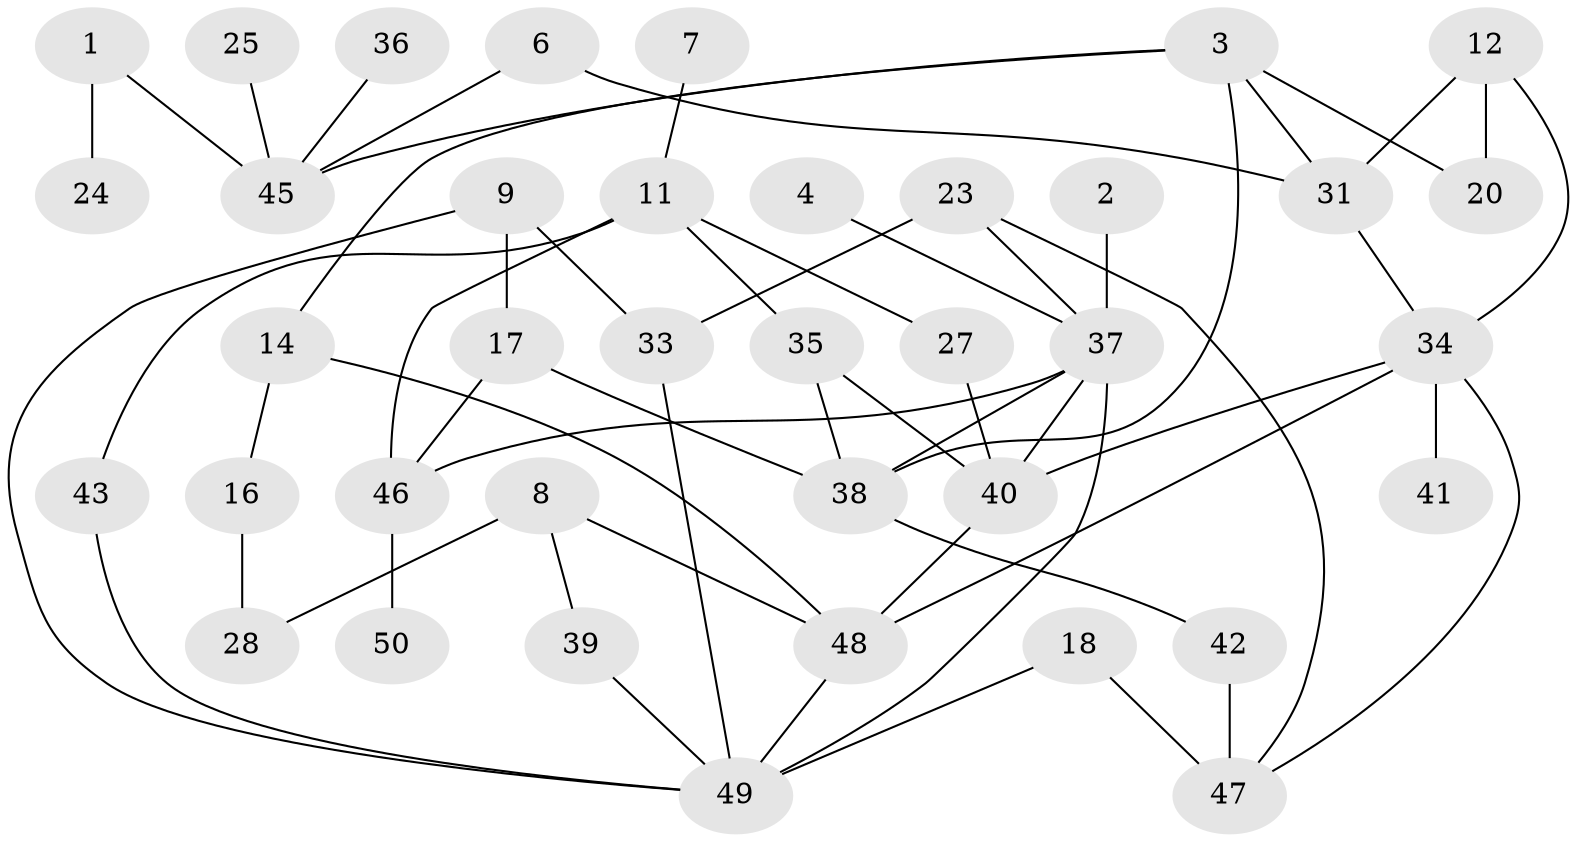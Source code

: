 // original degree distribution, {3: 0.31, 4: 0.08, 2: 0.18, 1: 0.27, 5: 0.05, 0: 0.1, 7: 0.01}
// Generated by graph-tools (version 1.1) at 2025/49/03/09/25 03:49:03]
// undirected, 38 vertices, 57 edges
graph export_dot {
graph [start="1"]
  node [color=gray90,style=filled];
  1;
  2;
  3;
  4;
  6;
  7;
  8;
  9;
  11;
  12;
  14;
  16;
  17;
  18;
  20;
  23;
  24;
  25;
  27;
  28;
  31;
  33;
  34;
  35;
  36;
  37;
  38;
  39;
  40;
  41;
  42;
  43;
  45;
  46;
  47;
  48;
  49;
  50;
  1 -- 24 [weight=1.0];
  1 -- 45 [weight=1.0];
  2 -- 37 [weight=1.0];
  3 -- 14 [weight=1.0];
  3 -- 20 [weight=1.0];
  3 -- 31 [weight=1.0];
  3 -- 38 [weight=1.0];
  3 -- 45 [weight=1.0];
  4 -- 37 [weight=1.0];
  6 -- 31 [weight=1.0];
  6 -- 45 [weight=1.0];
  7 -- 11 [weight=1.0];
  8 -- 28 [weight=1.0];
  8 -- 39 [weight=1.0];
  8 -- 48 [weight=1.0];
  9 -- 17 [weight=1.0];
  9 -- 33 [weight=1.0];
  9 -- 49 [weight=1.0];
  11 -- 27 [weight=1.0];
  11 -- 35 [weight=2.0];
  11 -- 43 [weight=1.0];
  11 -- 46 [weight=1.0];
  12 -- 20 [weight=1.0];
  12 -- 31 [weight=1.0];
  12 -- 34 [weight=1.0];
  14 -- 16 [weight=1.0];
  14 -- 48 [weight=1.0];
  16 -- 28 [weight=1.0];
  17 -- 38 [weight=1.0];
  17 -- 46 [weight=1.0];
  18 -- 47 [weight=1.0];
  18 -- 49 [weight=1.0];
  23 -- 33 [weight=1.0];
  23 -- 37 [weight=1.0];
  23 -- 47 [weight=1.0];
  25 -- 45 [weight=1.0];
  27 -- 40 [weight=1.0];
  31 -- 34 [weight=1.0];
  33 -- 49 [weight=1.0];
  34 -- 40 [weight=1.0];
  34 -- 41 [weight=1.0];
  34 -- 47 [weight=1.0];
  34 -- 48 [weight=1.0];
  35 -- 38 [weight=1.0];
  35 -- 40 [weight=1.0];
  36 -- 45 [weight=1.0];
  37 -- 38 [weight=1.0];
  37 -- 40 [weight=1.0];
  37 -- 46 [weight=1.0];
  37 -- 49 [weight=1.0];
  38 -- 42 [weight=1.0];
  39 -- 49 [weight=1.0];
  40 -- 48 [weight=1.0];
  42 -- 47 [weight=2.0];
  43 -- 49 [weight=1.0];
  46 -- 50 [weight=1.0];
  48 -- 49 [weight=1.0];
}
